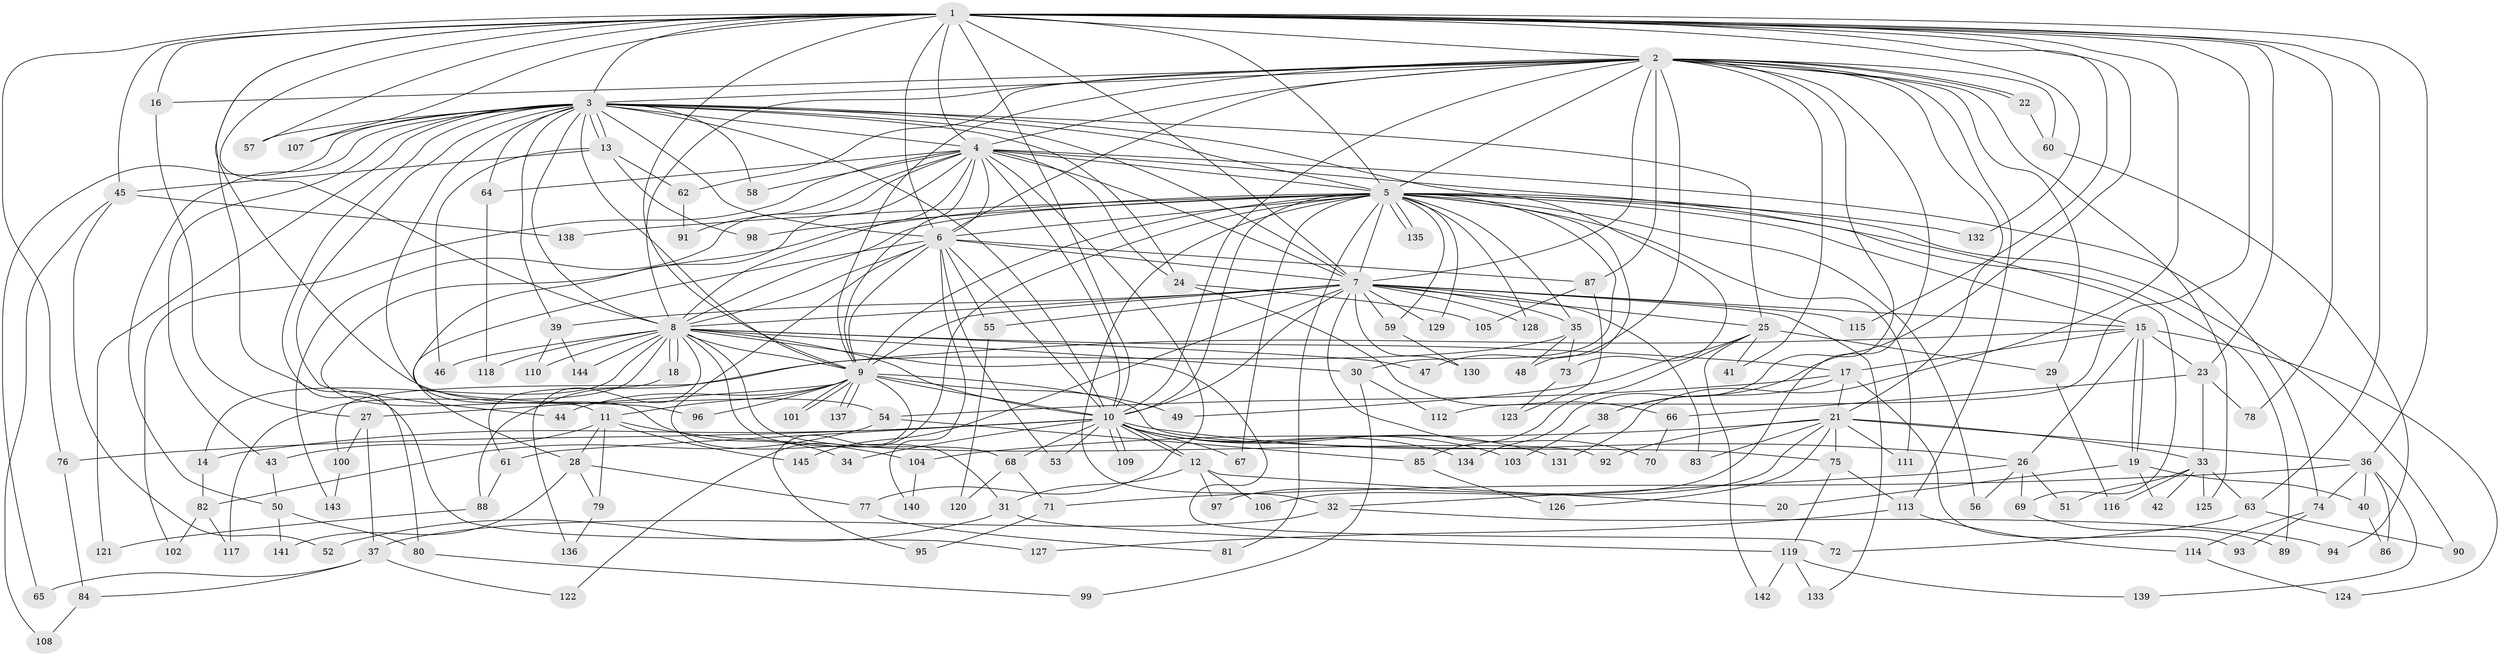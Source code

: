 // Generated by graph-tools (version 1.1) at 2025/49/03/09/25 03:49:40]
// undirected, 145 vertices, 315 edges
graph export_dot {
graph [start="1"]
  node [color=gray90,style=filled];
  1;
  2;
  3;
  4;
  5;
  6;
  7;
  8;
  9;
  10;
  11;
  12;
  13;
  14;
  15;
  16;
  17;
  18;
  19;
  20;
  21;
  22;
  23;
  24;
  25;
  26;
  27;
  28;
  29;
  30;
  31;
  32;
  33;
  34;
  35;
  36;
  37;
  38;
  39;
  40;
  41;
  42;
  43;
  44;
  45;
  46;
  47;
  48;
  49;
  50;
  51;
  52;
  53;
  54;
  55;
  56;
  57;
  58;
  59;
  60;
  61;
  62;
  63;
  64;
  65;
  66;
  67;
  68;
  69;
  70;
  71;
  72;
  73;
  74;
  75;
  76;
  77;
  78;
  79;
  80;
  81;
  82;
  83;
  84;
  85;
  86;
  87;
  88;
  89;
  90;
  91;
  92;
  93;
  94;
  95;
  96;
  97;
  98;
  99;
  100;
  101;
  102;
  103;
  104;
  105;
  106;
  107;
  108;
  109;
  110;
  111;
  112;
  113;
  114;
  115;
  116;
  117;
  118;
  119;
  120;
  121;
  122;
  123;
  124;
  125;
  126;
  127;
  128;
  129;
  130;
  131;
  132;
  133;
  134;
  135;
  136;
  137;
  138;
  139;
  140;
  141;
  142;
  143;
  144;
  145;
  1 -- 2;
  1 -- 3;
  1 -- 4;
  1 -- 5;
  1 -- 6;
  1 -- 7;
  1 -- 8;
  1 -- 9;
  1 -- 10;
  1 -- 16;
  1 -- 23;
  1 -- 36;
  1 -- 38;
  1 -- 45;
  1 -- 54;
  1 -- 57;
  1 -- 63;
  1 -- 76;
  1 -- 78;
  1 -- 80;
  1 -- 107;
  1 -- 112;
  1 -- 115;
  1 -- 131;
  1 -- 132;
  2 -- 3;
  2 -- 4;
  2 -- 5;
  2 -- 6;
  2 -- 7;
  2 -- 8;
  2 -- 9;
  2 -- 10;
  2 -- 16;
  2 -- 21;
  2 -- 22;
  2 -- 22;
  2 -- 29;
  2 -- 41;
  2 -- 47;
  2 -- 60;
  2 -- 62;
  2 -- 87;
  2 -- 97;
  2 -- 113;
  2 -- 125;
  2 -- 134;
  3 -- 4;
  3 -- 5;
  3 -- 6;
  3 -- 7;
  3 -- 8;
  3 -- 9;
  3 -- 10;
  3 -- 13;
  3 -- 13;
  3 -- 24;
  3 -- 25;
  3 -- 39;
  3 -- 43;
  3 -- 44;
  3 -- 50;
  3 -- 57;
  3 -- 58;
  3 -- 64;
  3 -- 65;
  3 -- 73;
  3 -- 96;
  3 -- 107;
  3 -- 121;
  3 -- 127;
  4 -- 5;
  4 -- 6;
  4 -- 7;
  4 -- 8;
  4 -- 9;
  4 -- 10;
  4 -- 24;
  4 -- 34;
  4 -- 58;
  4 -- 64;
  4 -- 69;
  4 -- 74;
  4 -- 77;
  4 -- 91;
  4 -- 102;
  4 -- 143;
  5 -- 6;
  5 -- 7;
  5 -- 8;
  5 -- 9;
  5 -- 10;
  5 -- 11;
  5 -- 15;
  5 -- 30;
  5 -- 32;
  5 -- 35;
  5 -- 48;
  5 -- 56;
  5 -- 59;
  5 -- 67;
  5 -- 81;
  5 -- 89;
  5 -- 90;
  5 -- 98;
  5 -- 111;
  5 -- 122;
  5 -- 128;
  5 -- 129;
  5 -- 132;
  5 -- 135;
  5 -- 135;
  5 -- 138;
  6 -- 7;
  6 -- 8;
  6 -- 9;
  6 -- 10;
  6 -- 28;
  6 -- 31;
  6 -- 53;
  6 -- 55;
  6 -- 87;
  6 -- 140;
  7 -- 8;
  7 -- 9;
  7 -- 10;
  7 -- 15;
  7 -- 25;
  7 -- 35;
  7 -- 39;
  7 -- 55;
  7 -- 59;
  7 -- 70;
  7 -- 83;
  7 -- 115;
  7 -- 128;
  7 -- 129;
  7 -- 130;
  7 -- 133;
  7 -- 145;
  8 -- 9;
  8 -- 10;
  8 -- 14;
  8 -- 17;
  8 -- 18;
  8 -- 18;
  8 -- 30;
  8 -- 46;
  8 -- 47;
  8 -- 68;
  8 -- 72;
  8 -- 92;
  8 -- 110;
  8 -- 117;
  8 -- 118;
  8 -- 136;
  8 -- 144;
  9 -- 10;
  9 -- 11;
  9 -- 27;
  9 -- 44;
  9 -- 49;
  9 -- 75;
  9 -- 95;
  9 -- 96;
  9 -- 101;
  9 -- 101;
  9 -- 137;
  9 -- 137;
  10 -- 12;
  10 -- 12;
  10 -- 14;
  10 -- 26;
  10 -- 34;
  10 -- 53;
  10 -- 61;
  10 -- 67;
  10 -- 68;
  10 -- 76;
  10 -- 103;
  10 -- 109;
  10 -- 109;
  10 -- 131;
  10 -- 134;
  11 -- 28;
  11 -- 43;
  11 -- 79;
  11 -- 104;
  11 -- 145;
  12 -- 20;
  12 -- 31;
  12 -- 97;
  12 -- 106;
  13 -- 45;
  13 -- 46;
  13 -- 62;
  13 -- 98;
  14 -- 82;
  15 -- 17;
  15 -- 19;
  15 -- 19;
  15 -- 23;
  15 -- 26;
  15 -- 100;
  15 -- 124;
  16 -- 27;
  17 -- 21;
  17 -- 38;
  17 -- 54;
  17 -- 93;
  18 -- 61;
  19 -- 20;
  19 -- 40;
  19 -- 42;
  21 -- 33;
  21 -- 36;
  21 -- 75;
  21 -- 83;
  21 -- 92;
  21 -- 104;
  21 -- 106;
  21 -- 111;
  21 -- 126;
  22 -- 60;
  23 -- 33;
  23 -- 66;
  23 -- 78;
  24 -- 66;
  24 -- 105;
  25 -- 29;
  25 -- 41;
  25 -- 49;
  25 -- 85;
  25 -- 142;
  26 -- 32;
  26 -- 51;
  26 -- 56;
  26 -- 69;
  27 -- 37;
  27 -- 100;
  28 -- 77;
  28 -- 79;
  28 -- 141;
  29 -- 116;
  30 -- 99;
  30 -- 112;
  31 -- 52;
  31 -- 119;
  32 -- 37;
  32 -- 94;
  33 -- 42;
  33 -- 51;
  33 -- 63;
  33 -- 116;
  33 -- 125;
  35 -- 48;
  35 -- 73;
  35 -- 88;
  36 -- 40;
  36 -- 71;
  36 -- 74;
  36 -- 86;
  36 -- 139;
  37 -- 65;
  37 -- 84;
  37 -- 122;
  38 -- 103;
  39 -- 110;
  39 -- 144;
  40 -- 86;
  43 -- 50;
  45 -- 52;
  45 -- 108;
  45 -- 138;
  50 -- 80;
  50 -- 141;
  54 -- 82;
  54 -- 85;
  55 -- 120;
  59 -- 130;
  60 -- 94;
  61 -- 88;
  62 -- 91;
  63 -- 72;
  63 -- 90;
  64 -- 118;
  66 -- 70;
  68 -- 71;
  68 -- 120;
  69 -- 89;
  71 -- 95;
  73 -- 123;
  74 -- 93;
  74 -- 114;
  75 -- 113;
  75 -- 119;
  76 -- 84;
  77 -- 81;
  79 -- 136;
  80 -- 99;
  82 -- 102;
  82 -- 117;
  84 -- 108;
  85 -- 126;
  87 -- 105;
  87 -- 123;
  88 -- 121;
  100 -- 143;
  104 -- 140;
  113 -- 114;
  113 -- 127;
  114 -- 124;
  119 -- 133;
  119 -- 139;
  119 -- 142;
}
